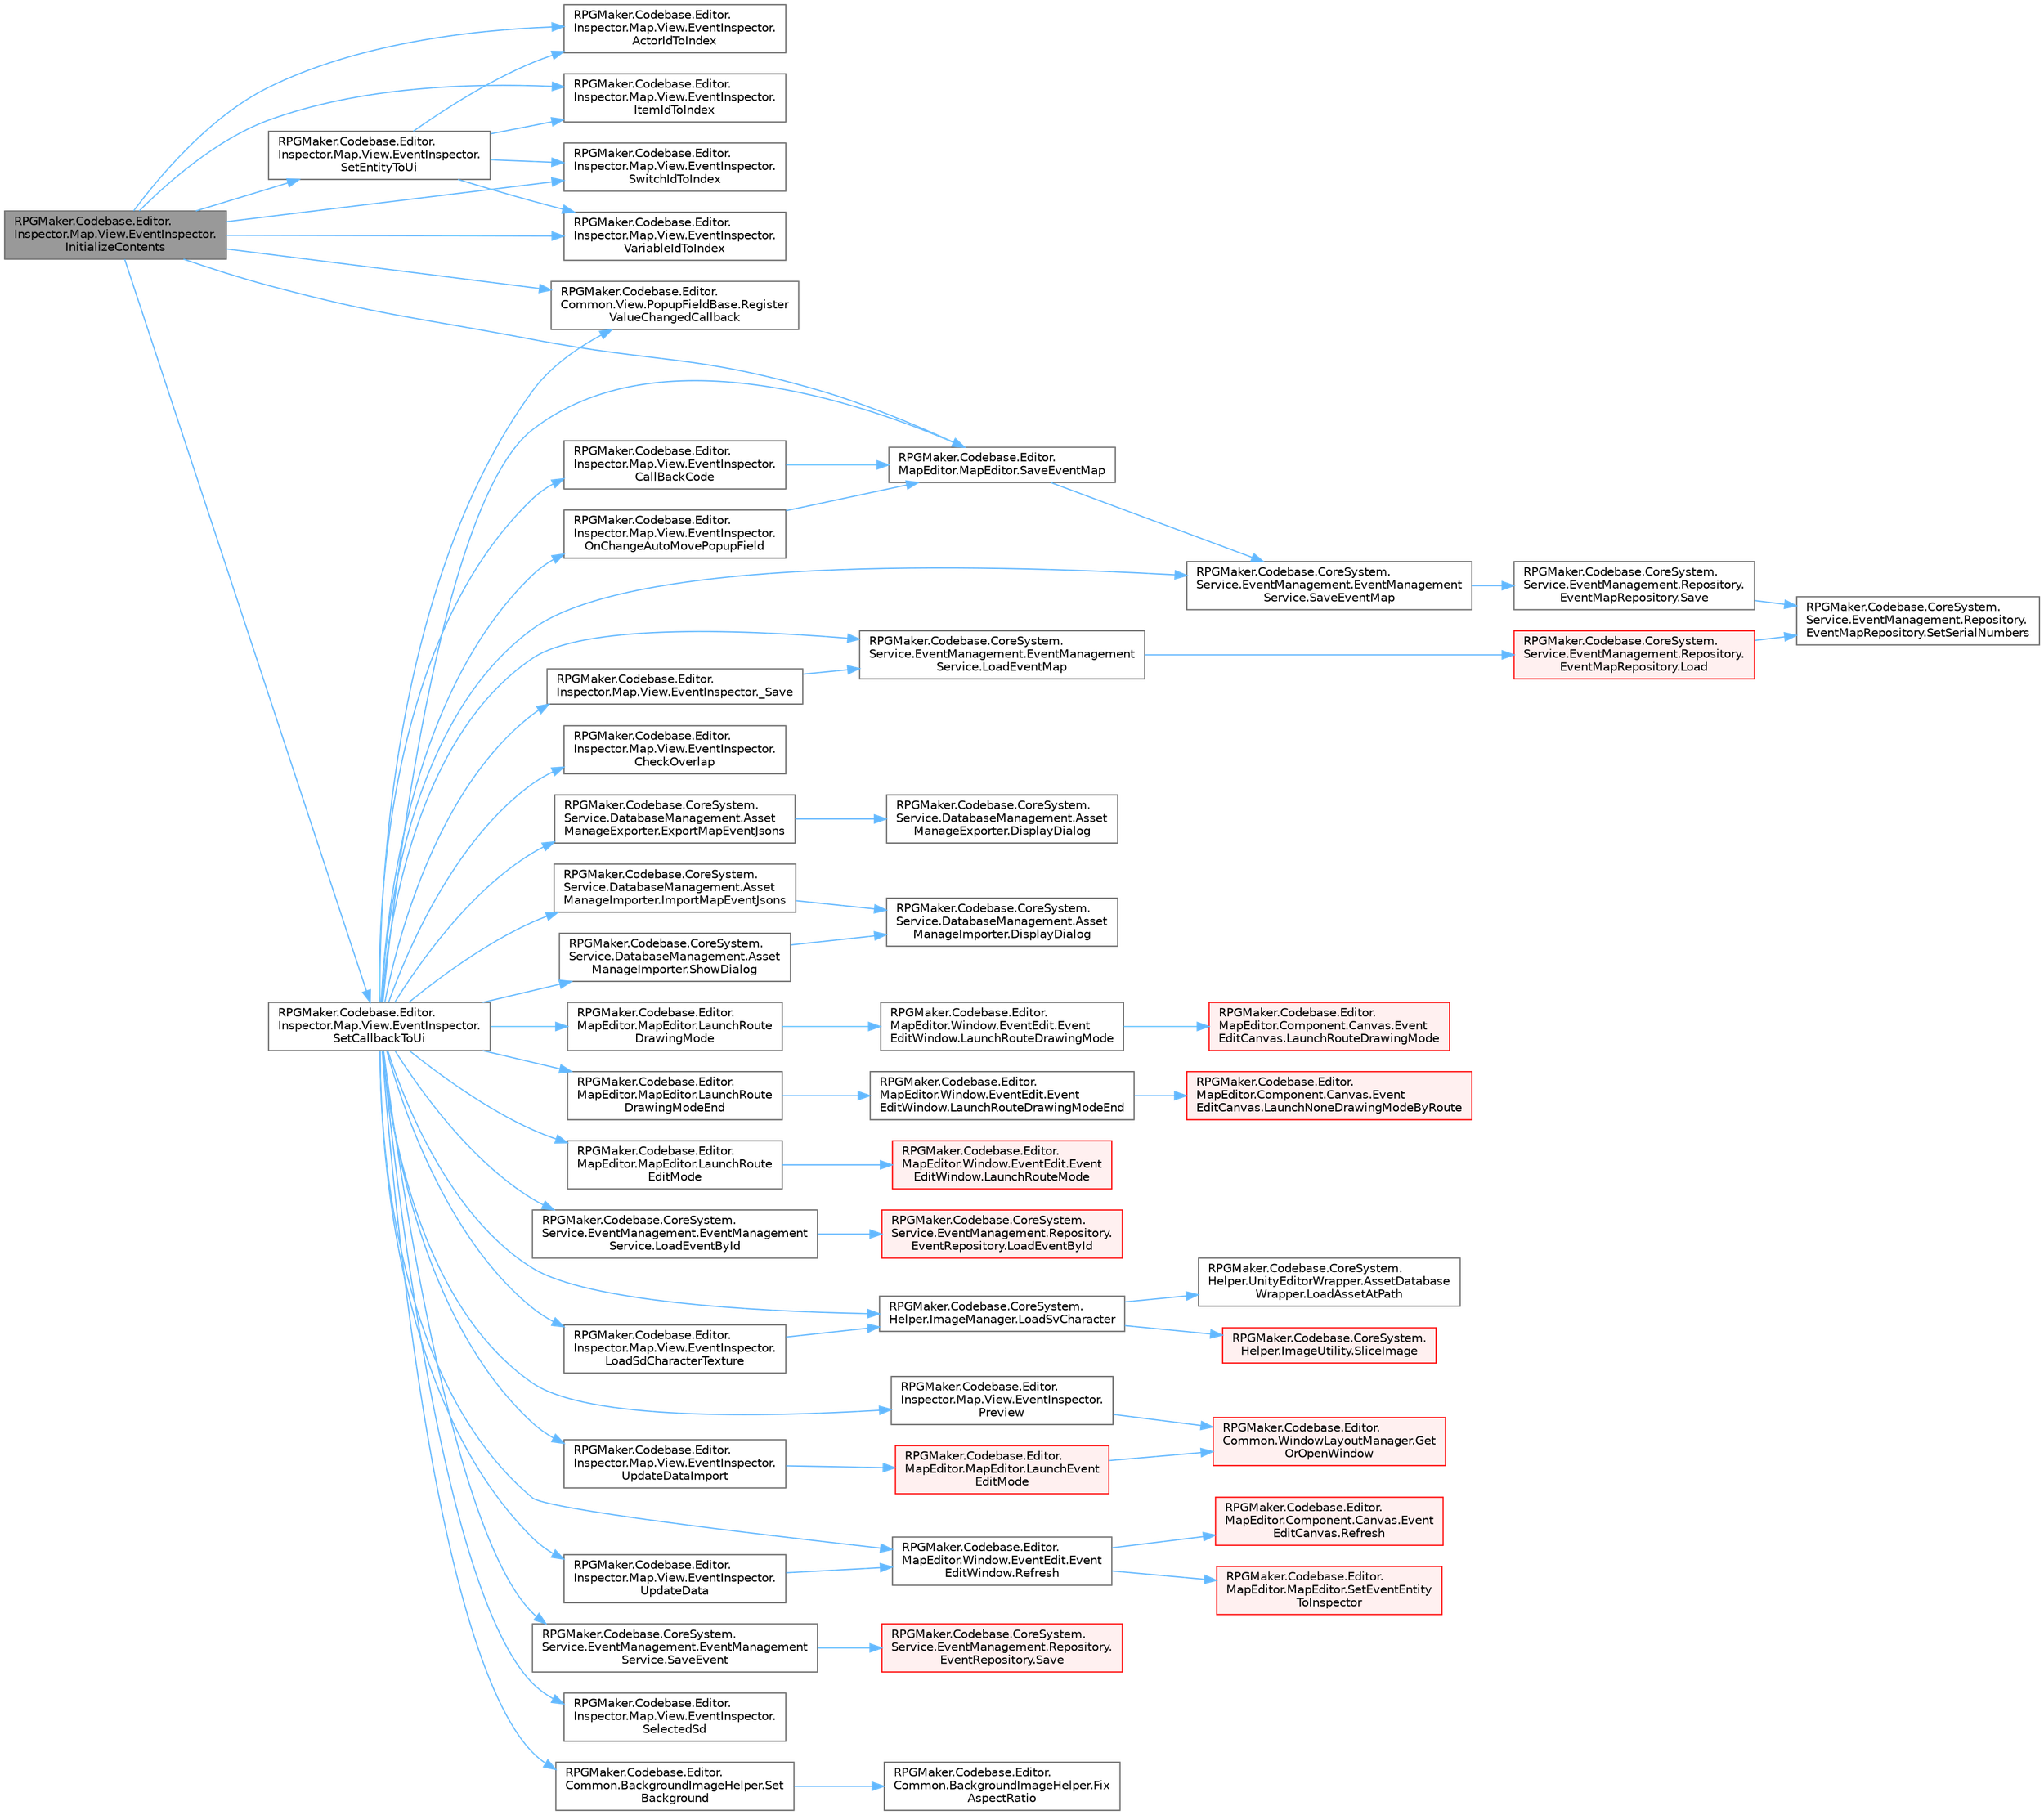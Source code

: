 digraph "RPGMaker.Codebase.Editor.Inspector.Map.View.EventInspector.InitializeContents"
{
 // LATEX_PDF_SIZE
  bgcolor="transparent";
  edge [fontname=Helvetica,fontsize=10,labelfontname=Helvetica,labelfontsize=10];
  node [fontname=Helvetica,fontsize=10,shape=box,height=0.2,width=0.4];
  rankdir="LR";
  Node1 [id="Node000001",label="RPGMaker.Codebase.Editor.\lInspector.Map.View.EventInspector.\lInitializeContents",height=0.2,width=0.4,color="gray40", fillcolor="grey60", style="filled", fontcolor="black",tooltip="初期化処理"];
  Node1 -> Node2 [id="edge1_Node000001_Node000002",color="steelblue1",style="solid",tooltip=" "];
  Node2 [id="Node000002",label="RPGMaker.Codebase.Editor.\lInspector.Map.View.EventInspector.\lActorIdToIndex",height=0.2,width=0.4,color="grey40", fillcolor="white", style="filled",URL="$d1/d3b/class_r_p_g_maker_1_1_codebase_1_1_editor_1_1_inspector_1_1_map_1_1_view_1_1_event_inspector.html#a7bcf339fee6187ea8453eda9c4dd009a",tooltip=" "];
  Node1 -> Node3 [id="edge2_Node000001_Node000003",color="steelblue1",style="solid",tooltip=" "];
  Node3 [id="Node000003",label="RPGMaker.Codebase.Editor.\lInspector.Map.View.EventInspector.\lItemIdToIndex",height=0.2,width=0.4,color="grey40", fillcolor="white", style="filled",URL="$d1/d3b/class_r_p_g_maker_1_1_codebase_1_1_editor_1_1_inspector_1_1_map_1_1_view_1_1_event_inspector.html#a1a71e7c719115025ccd69f623918c736",tooltip=" "];
  Node1 -> Node4 [id="edge3_Node000001_Node000004",color="steelblue1",style="solid",tooltip=" "];
  Node4 [id="Node000004",label="RPGMaker.Codebase.Editor.\lCommon.View.PopupFieldBase.Register\lValueChangedCallback",height=0.2,width=0.4,color="grey40", fillcolor="white", style="filled",URL="$d2/db4/class_r_p_g_maker_1_1_codebase_1_1_editor_1_1_common_1_1_view_1_1_popup_field_base.html#a7d074afa4a6d3312171fbdaa8b86aafa",tooltip=" "];
  Node1 -> Node5 [id="edge4_Node000001_Node000005",color="steelblue1",style="solid",tooltip=" "];
  Node5 [id="Node000005",label="RPGMaker.Codebase.Editor.\lMapEditor.MapEditor.SaveEventMap",height=0.2,width=0.4,color="grey40", fillcolor="white", style="filled",URL="$d1/d2d/class_r_p_g_maker_1_1_codebase_1_1_editor_1_1_map_editor_1_1_map_editor.html#a1c8cd63711ea7ab1bb0379a43b58a0c2",tooltip=" "];
  Node5 -> Node6 [id="edge5_Node000005_Node000006",color="steelblue1",style="solid",tooltip=" "];
  Node6 [id="Node000006",label="RPGMaker.Codebase.CoreSystem.\lService.EventManagement.EventManagement\lService.SaveEventMap",height=0.2,width=0.4,color="grey40", fillcolor="white", style="filled",URL="$d5/d7b/class_r_p_g_maker_1_1_codebase_1_1_core_system_1_1_service_1_1_event_management_1_1_event_management_service.html#a19234ca1bbe589fd6dc85d763c0321ac",tooltip=" "];
  Node6 -> Node7 [id="edge6_Node000006_Node000007",color="steelblue1",style="solid",tooltip=" "];
  Node7 [id="Node000007",label="RPGMaker.Codebase.CoreSystem.\lService.EventManagement.Repository.\lEventMapRepository.Save",height=0.2,width=0.4,color="grey40", fillcolor="white", style="filled",URL="$d1/d3b/class_r_p_g_maker_1_1_codebase_1_1_core_system_1_1_service_1_1_event_management_1_1_repository_1_1_event_map_repository.html#ab1209ffc8f804e563d931809032c5012",tooltip=" "];
  Node7 -> Node8 [id="edge7_Node000007_Node000008",color="steelblue1",style="solid",tooltip=" "];
  Node8 [id="Node000008",label="RPGMaker.Codebase.CoreSystem.\lService.EventManagement.Repository.\lEventMapRepository.SetSerialNumbers",height=0.2,width=0.4,color="grey40", fillcolor="white", style="filled",URL="$d1/d3b/class_r_p_g_maker_1_1_codebase_1_1_core_system_1_1_service_1_1_event_management_1_1_repository_1_1_event_map_repository.html#af0aa21f90268eb6be10d3d00a9e5e2bf",tooltip=" "];
  Node1 -> Node9 [id="edge8_Node000001_Node000009",color="steelblue1",style="solid",tooltip=" "];
  Node9 [id="Node000009",label="RPGMaker.Codebase.Editor.\lInspector.Map.View.EventInspector.\lSetCallbackToUi",height=0.2,width=0.4,color="grey40", fillcolor="white", style="filled",URL="$d1/d3b/class_r_p_g_maker_1_1_codebase_1_1_editor_1_1_inspector_1_1_map_1_1_view_1_1_event_inspector.html#aea628a54f04e14d379c90d79d8d63e7a",tooltip=" "];
  Node9 -> Node10 [id="edge9_Node000009_Node000010",color="steelblue1",style="solid",tooltip=" "];
  Node10 [id="Node000010",label="RPGMaker.Codebase.Editor.\lInspector.Map.View.EventInspector._Save",height=0.2,width=0.4,color="grey40", fillcolor="white", style="filled",URL="$d1/d3b/class_r_p_g_maker_1_1_codebase_1_1_editor_1_1_inspector_1_1_map_1_1_view_1_1_event_inspector.html#aa24da5e85a04a8bc8937a3905b897bce",tooltip=" "];
  Node10 -> Node11 [id="edge10_Node000010_Node000011",color="steelblue1",style="solid",tooltip=" "];
  Node11 [id="Node000011",label="RPGMaker.Codebase.CoreSystem.\lService.EventManagement.EventManagement\lService.LoadEventMap",height=0.2,width=0.4,color="grey40", fillcolor="white", style="filled",URL="$d5/d7b/class_r_p_g_maker_1_1_codebase_1_1_core_system_1_1_service_1_1_event_management_1_1_event_management_service.html#aa63d78cbfcaaf1b54776075b618d80b1",tooltip=" "];
  Node11 -> Node12 [id="edge11_Node000011_Node000012",color="steelblue1",style="solid",tooltip=" "];
  Node12 [id="Node000012",label="RPGMaker.Codebase.CoreSystem.\lService.EventManagement.Repository.\lEventMapRepository.Load",height=0.2,width=0.4,color="red", fillcolor="#FFF0F0", style="filled",URL="$d1/d3b/class_r_p_g_maker_1_1_codebase_1_1_core_system_1_1_service_1_1_event_management_1_1_repository_1_1_event_map_repository.html#aba320b51a3cd406f63408413d317fe65",tooltip=" "];
  Node12 -> Node8 [id="edge12_Node000012_Node000008",color="steelblue1",style="solid",tooltip=" "];
  Node9 -> Node14 [id="edge13_Node000009_Node000014",color="steelblue1",style="solid",tooltip=" "];
  Node14 [id="Node000014",label="RPGMaker.Codebase.Editor.\lInspector.Map.View.EventInspector.\lCallBackCode",height=0.2,width=0.4,color="grey40", fillcolor="white", style="filled",URL="$d1/d3b/class_r_p_g_maker_1_1_codebase_1_1_editor_1_1_inspector_1_1_map_1_1_view_1_1_event_inspector.html#a190bd00af2a6235599bb194080ab6283",tooltip="マップで入力したルート指定が入った配列を返却"];
  Node14 -> Node5 [id="edge14_Node000014_Node000005",color="steelblue1",style="solid",tooltip=" "];
  Node9 -> Node15 [id="edge15_Node000009_Node000015",color="steelblue1",style="solid",tooltip=" "];
  Node15 [id="Node000015",label="RPGMaker.Codebase.Editor.\lInspector.Map.View.EventInspector.\lCheckOverlap",height=0.2,width=0.4,color="grey40", fillcolor="white", style="filled",URL="$d1/d3b/class_r_p_g_maker_1_1_codebase_1_1_editor_1_1_inspector_1_1_map_1_1_view_1_1_event_inspector.html#a72e7a5b83a0e2343cd9cdcceb7472b10",tooltip=" "];
  Node9 -> Node16 [id="edge16_Node000009_Node000016",color="steelblue1",style="solid",tooltip=" "];
  Node16 [id="Node000016",label="RPGMaker.Codebase.CoreSystem.\lService.DatabaseManagement.Asset\lManageExporter.ExportMapEventJsons",height=0.2,width=0.4,color="grey40", fillcolor="white", style="filled",URL="$d8/d9e/class_r_p_g_maker_1_1_codebase_1_1_core_system_1_1_service_1_1_database_management_1_1_asset_manage_exporter.html#ad420db7f262eb9a5bc5979743d3211f6",tooltip=" "];
  Node16 -> Node17 [id="edge17_Node000016_Node000017",color="steelblue1",style="solid",tooltip=" "];
  Node17 [id="Node000017",label="RPGMaker.Codebase.CoreSystem.\lService.DatabaseManagement.Asset\lManageExporter.DisplayDialog",height=0.2,width=0.4,color="grey40", fillcolor="white", style="filled",URL="$d8/d9e/class_r_p_g_maker_1_1_codebase_1_1_core_system_1_1_service_1_1_database_management_1_1_asset_manage_exporter.html#aee82473dc6e6e643e0dac03d901ffbef",tooltip=" "];
  Node9 -> Node18 [id="edge18_Node000009_Node000018",color="steelblue1",style="solid",tooltip=" "];
  Node18 [id="Node000018",label="RPGMaker.Codebase.CoreSystem.\lService.DatabaseManagement.Asset\lManageImporter.ImportMapEventJsons",height=0.2,width=0.4,color="grey40", fillcolor="white", style="filled",URL="$d8/d0a/class_r_p_g_maker_1_1_codebase_1_1_core_system_1_1_service_1_1_database_management_1_1_asset_manage_importer.html#a832e0a31d41b9303ae11698a50839289",tooltip=" "];
  Node18 -> Node19 [id="edge19_Node000018_Node000019",color="steelblue1",style="solid",tooltip=" "];
  Node19 [id="Node000019",label="RPGMaker.Codebase.CoreSystem.\lService.DatabaseManagement.Asset\lManageImporter.DisplayDialog",height=0.2,width=0.4,color="grey40", fillcolor="white", style="filled",URL="$d8/d0a/class_r_p_g_maker_1_1_codebase_1_1_core_system_1_1_service_1_1_database_management_1_1_asset_manage_importer.html#af69d6cafe71797aad8b8c1436de9c439",tooltip=" "];
  Node9 -> Node20 [id="edge20_Node000009_Node000020",color="steelblue1",style="solid",tooltip=" "];
  Node20 [id="Node000020",label="RPGMaker.Codebase.Editor.\lMapEditor.MapEditor.LaunchRoute\lDrawingMode",height=0.2,width=0.4,color="grey40", fillcolor="white", style="filled",URL="$d1/d2d/class_r_p_g_maker_1_1_codebase_1_1_editor_1_1_map_editor_1_1_map_editor.html#a3156fab9eccbdd942db78e082cf3de77",tooltip=" "];
  Node20 -> Node21 [id="edge21_Node000020_Node000021",color="steelblue1",style="solid",tooltip=" "];
  Node21 [id="Node000021",label="RPGMaker.Codebase.Editor.\lMapEditor.Window.EventEdit.Event\lEditWindow.LaunchRouteDrawingMode",height=0.2,width=0.4,color="grey40", fillcolor="white", style="filled",URL="$db/d92/class_r_p_g_maker_1_1_codebase_1_1_editor_1_1_map_editor_1_1_window_1_1_event_edit_1_1_event_edit_window.html#a775738b359a83518b2a58b3780281a8f",tooltip=" "];
  Node21 -> Node22 [id="edge22_Node000021_Node000022",color="steelblue1",style="solid",tooltip=" "];
  Node22 [id="Node000022",label="RPGMaker.Codebase.Editor.\lMapEditor.Component.Canvas.Event\lEditCanvas.LaunchRouteDrawingMode",height=0.2,width=0.4,color="red", fillcolor="#FFF0F0", style="filled",URL="$df/d64/class_r_p_g_maker_1_1_codebase_1_1_editor_1_1_map_editor_1_1_component_1_1_canvas_1_1_event_edit_canvas.html#a106ebf0b5f2eac9e25c1fd04f3a1bf36",tooltip=" "];
  Node9 -> Node27 [id="edge23_Node000009_Node000027",color="steelblue1",style="solid",tooltip=" "];
  Node27 [id="Node000027",label="RPGMaker.Codebase.Editor.\lMapEditor.MapEditor.LaunchRoute\lDrawingModeEnd",height=0.2,width=0.4,color="grey40", fillcolor="white", style="filled",URL="$d1/d2d/class_r_p_g_maker_1_1_codebase_1_1_editor_1_1_map_editor_1_1_map_editor.html#a45bb91c0a72f07188c48f287ceb60e48",tooltip=" "];
  Node27 -> Node28 [id="edge24_Node000027_Node000028",color="steelblue1",style="solid",tooltip=" "];
  Node28 [id="Node000028",label="RPGMaker.Codebase.Editor.\lMapEditor.Window.EventEdit.Event\lEditWindow.LaunchRouteDrawingModeEnd",height=0.2,width=0.4,color="grey40", fillcolor="white", style="filled",URL="$db/d92/class_r_p_g_maker_1_1_codebase_1_1_editor_1_1_map_editor_1_1_window_1_1_event_edit_1_1_event_edit_window.html#a35fac8dd8dbc5a729fae2515c8538750",tooltip=" "];
  Node28 -> Node29 [id="edge25_Node000028_Node000029",color="steelblue1",style="solid",tooltip=" "];
  Node29 [id="Node000029",label="RPGMaker.Codebase.Editor.\lMapEditor.Component.Canvas.Event\lEditCanvas.LaunchNoneDrawingModeByRoute",height=0.2,width=0.4,color="red", fillcolor="#FFF0F0", style="filled",URL="$df/d64/class_r_p_g_maker_1_1_codebase_1_1_editor_1_1_map_editor_1_1_component_1_1_canvas_1_1_event_edit_canvas.html#ada2296128eee9e517fbbbd469d52186c",tooltip=" "];
  Node9 -> Node30 [id="edge26_Node000009_Node000030",color="steelblue1",style="solid",tooltip=" "];
  Node30 [id="Node000030",label="RPGMaker.Codebase.Editor.\lMapEditor.MapEditor.LaunchRoute\lEditMode",height=0.2,width=0.4,color="grey40", fillcolor="white", style="filled",URL="$d1/d2d/class_r_p_g_maker_1_1_codebase_1_1_editor_1_1_map_editor_1_1_map_editor.html#a9c64eff1eff824b42eefa5cb5ea465fd",tooltip=" "];
  Node30 -> Node31 [id="edge27_Node000030_Node000031",color="steelblue1",style="solid",tooltip=" "];
  Node31 [id="Node000031",label="RPGMaker.Codebase.Editor.\lMapEditor.Window.EventEdit.Event\lEditWindow.LaunchRouteMode",height=0.2,width=0.4,color="red", fillcolor="#FFF0F0", style="filled",URL="$db/d92/class_r_p_g_maker_1_1_codebase_1_1_editor_1_1_map_editor_1_1_window_1_1_event_edit_1_1_event_edit_window.html#ab4253129ac33925f52b5240b1223a284",tooltip=" "];
  Node9 -> Node34 [id="edge28_Node000009_Node000034",color="steelblue1",style="solid",tooltip=" "];
  Node34 [id="Node000034",label="RPGMaker.Codebase.CoreSystem.\lService.EventManagement.EventManagement\lService.LoadEventById",height=0.2,width=0.4,color="grey40", fillcolor="white", style="filled",URL="$d5/d7b/class_r_p_g_maker_1_1_codebase_1_1_core_system_1_1_service_1_1_event_management_1_1_event_management_service.html#a4e1dc5db011486a39e9697a728b9db5b",tooltip=" "];
  Node34 -> Node35 [id="edge29_Node000034_Node000035",color="steelblue1",style="solid",tooltip=" "];
  Node35 [id="Node000035",label="RPGMaker.Codebase.CoreSystem.\lService.EventManagement.Repository.\lEventRepository.LoadEventById",height=0.2,width=0.4,color="red", fillcolor="#FFF0F0", style="filled",URL="$d9/d21/class_r_p_g_maker_1_1_codebase_1_1_core_system_1_1_service_1_1_event_management_1_1_repository_1_1_event_repository.html#a58235cb94c0e62e7dd2ec36e5261efea",tooltip=" "];
  Node9 -> Node11 [id="edge30_Node000009_Node000011",color="steelblue1",style="solid",tooltip=" "];
  Node9 -> Node38 [id="edge31_Node000009_Node000038",color="steelblue1",style="solid",tooltip=" "];
  Node38 [id="Node000038",label="RPGMaker.Codebase.Editor.\lInspector.Map.View.EventInspector.\lLoadSdCharacterTexture",height=0.2,width=0.4,color="grey40", fillcolor="white", style="filled",URL="$d1/d3b/class_r_p_g_maker_1_1_codebase_1_1_editor_1_1_inspector_1_1_map_1_1_view_1_1_event_inspector.html#a4a1348e47690efa05e396c2e1520ffe8",tooltip=" "];
  Node38 -> Node39 [id="edge32_Node000038_Node000039",color="steelblue1",style="solid",tooltip=" "];
  Node39 [id="Node000039",label="RPGMaker.Codebase.CoreSystem.\lHelper.ImageManager.LoadSvCharacter",height=0.2,width=0.4,color="grey40", fillcolor="white", style="filled",URL="$d3/db5/class_r_p_g_maker_1_1_codebase_1_1_core_system_1_1_helper_1_1_image_manager.html#a62e57741c25fd16cd5add4507dfb3ddd",tooltip=" "];
  Node39 -> Node40 [id="edge33_Node000039_Node000040",color="steelblue1",style="solid",tooltip=" "];
  Node40 [id="Node000040",label="RPGMaker.Codebase.CoreSystem.\lHelper.UnityEditorWrapper.AssetDatabase\lWrapper.LoadAssetAtPath",height=0.2,width=0.4,color="grey40", fillcolor="white", style="filled",URL="$d9/d20/class_r_p_g_maker_1_1_codebase_1_1_core_system_1_1_helper_1_1_unity_editor_wrapper_1_1_asset_database_wrapper.html#a471f932b0479bad28c9fd1b02f1d5d7a",tooltip=" "];
  Node39 -> Node41 [id="edge34_Node000039_Node000041",color="steelblue1",style="solid",tooltip=" "];
  Node41 [id="Node000041",label="RPGMaker.Codebase.CoreSystem.\lHelper.ImageUtility.SliceImage",height=0.2,width=0.4,color="red", fillcolor="#FFF0F0", style="filled",URL="$d3/d4a/class_r_p_g_maker_1_1_codebase_1_1_core_system_1_1_helper_1_1_image_utility.html#a44282a43a79aeba7ca1f677d9a1b8617",tooltip=" "];
  Node9 -> Node39 [id="edge35_Node000009_Node000039",color="steelblue1",style="solid",tooltip=" "];
  Node9 -> Node46 [id="edge36_Node000009_Node000046",color="steelblue1",style="solid",tooltip=" "];
  Node46 [id="Node000046",label="RPGMaker.Codebase.Editor.\lInspector.Map.View.EventInspector.\lOnChangeAutoMovePopupField",height=0.2,width=0.4,color="grey40", fillcolor="white", style="filled",URL="$d1/d3b/class_r_p_g_maker_1_1_codebase_1_1_editor_1_1_inspector_1_1_map_1_1_view_1_1_event_inspector.html#aa7ef88a6f1b78a7a9dcc14337b7beeba",tooltip=" "];
  Node46 -> Node5 [id="edge37_Node000046_Node000005",color="steelblue1",style="solid",tooltip=" "];
  Node9 -> Node47 [id="edge38_Node000009_Node000047",color="steelblue1",style="solid",tooltip=" "];
  Node47 [id="Node000047",label="RPGMaker.Codebase.Editor.\lInspector.Map.View.EventInspector.\lPreview",height=0.2,width=0.4,color="grey40", fillcolor="white", style="filled",URL="$d1/d3b/class_r_p_g_maker_1_1_codebase_1_1_editor_1_1_inspector_1_1_map_1_1_view_1_1_event_inspector.html#a4c19c6f531a01c5b14b20670e4d438fd",tooltip=" "];
  Node47 -> Node48 [id="edge39_Node000047_Node000048",color="steelblue1",style="solid",tooltip=" "];
  Node48 [id="Node000048",label="RPGMaker.Codebase.Editor.\lCommon.WindowLayoutManager.Get\lOrOpenWindow",height=0.2,width=0.4,color="red", fillcolor="#FFF0F0", style="filled",URL="$d1/dcb/class_r_p_g_maker_1_1_codebase_1_1_editor_1_1_common_1_1_window_layout_manager.html#a800df5ea8f1279e857a7930eadc791c4",tooltip=" "];
  Node9 -> Node50 [id="edge40_Node000009_Node000050",color="steelblue1",style="solid",tooltip=" "];
  Node50 [id="Node000050",label="RPGMaker.Codebase.Editor.\lMapEditor.Window.EventEdit.Event\lEditWindow.Refresh",height=0.2,width=0.4,color="grey40", fillcolor="white", style="filled",URL="$db/d92/class_r_p_g_maker_1_1_codebase_1_1_editor_1_1_map_editor_1_1_window_1_1_event_edit_1_1_event_edit_window.html#a7c14942946148397f62c7b4fc3d011d9",tooltip=" "];
  Node50 -> Node51 [id="edge41_Node000050_Node000051",color="steelblue1",style="solid",tooltip=" "];
  Node51 [id="Node000051",label="RPGMaker.Codebase.Editor.\lMapEditor.Component.Canvas.Event\lEditCanvas.Refresh",height=0.2,width=0.4,color="red", fillcolor="#FFF0F0", style="filled",URL="$df/d64/class_r_p_g_maker_1_1_codebase_1_1_editor_1_1_map_editor_1_1_component_1_1_canvas_1_1_event_edit_canvas.html#a78803b998253513023cb9706e7ed1f94",tooltip=" "];
  Node50 -> Node153 [id="edge42_Node000050_Node000153",color="steelblue1",style="solid",tooltip=" "];
  Node153 [id="Node000153",label="RPGMaker.Codebase.Editor.\lMapEditor.MapEditor.SetEventEntity\lToInspector",height=0.2,width=0.4,color="red", fillcolor="#FFF0F0", style="filled",URL="$d1/d2d/class_r_p_g_maker_1_1_codebase_1_1_editor_1_1_map_editor_1_1_map_editor.html#a23a1ba9b650a88130a6ad3e9ab868842",tooltip=" "];
  Node9 -> Node4 [id="edge43_Node000009_Node000004",color="steelblue1",style="solid",tooltip=" "];
  Node9 -> Node72 [id="edge44_Node000009_Node000072",color="steelblue1",style="solid",tooltip=" "];
  Node72 [id="Node000072",label="RPGMaker.Codebase.CoreSystem.\lService.EventManagement.EventManagement\lService.SaveEvent",height=0.2,width=0.4,color="grey40", fillcolor="white", style="filled",URL="$d5/d7b/class_r_p_g_maker_1_1_codebase_1_1_core_system_1_1_service_1_1_event_management_1_1_event_management_service.html#ab4076d36d7d412ee2420c7e81d02ab4a",tooltip=" "];
  Node72 -> Node73 [id="edge45_Node000072_Node000073",color="steelblue1",style="solid",tooltip=" "];
  Node73 [id="Node000073",label="RPGMaker.Codebase.CoreSystem.\lService.EventManagement.Repository.\lEventRepository.Save",height=0.2,width=0.4,color="red", fillcolor="#FFF0F0", style="filled",URL="$d9/d21/class_r_p_g_maker_1_1_codebase_1_1_core_system_1_1_service_1_1_event_management_1_1_repository_1_1_event_repository.html#a85d97192a962f0e45d63429ec5e5dc2d",tooltip=" "];
  Node9 -> Node6 [id="edge46_Node000009_Node000006",color="steelblue1",style="solid",tooltip=" "];
  Node9 -> Node5 [id="edge47_Node000009_Node000005",color="steelblue1",style="solid",tooltip=" "];
  Node9 -> Node168 [id="edge48_Node000009_Node000168",color="steelblue1",style="solid",tooltip=" "];
  Node168 [id="Node000168",label="RPGMaker.Codebase.Editor.\lInspector.Map.View.EventInspector.\lSelectedSd",height=0.2,width=0.4,color="grey40", fillcolor="white", style="filled",URL="$d1/d3b/class_r_p_g_maker_1_1_codebase_1_1_editor_1_1_inspector_1_1_map_1_1_view_1_1_event_inspector.html#ac867d562988f698a1a29eb3ef16b05fe",tooltip=" "];
  Node9 -> Node169 [id="edge49_Node000009_Node000169",color="steelblue1",style="solid",tooltip=" "];
  Node169 [id="Node000169",label="RPGMaker.Codebase.Editor.\lCommon.BackgroundImageHelper.Set\lBackground",height=0.2,width=0.4,color="grey40", fillcolor="white", style="filled",URL="$d5/df7/class_r_p_g_maker_1_1_codebase_1_1_editor_1_1_common_1_1_background_image_helper.html#a1de7ce4ee0531fdc93fb8aff2cbdf02e",tooltip="背景画像の設定 引数1:設定対象(VisualElement) 引数2:表示領域の幅、高さ(Vector2Int) 引数3:対象のテクスチャ 引数4:画像サイズをピクセル数で指定するかパーセントで指定す..."];
  Node169 -> Node170 [id="edge50_Node000169_Node000170",color="steelblue1",style="solid",tooltip=" "];
  Node170 [id="Node000170",label="RPGMaker.Codebase.Editor.\lCommon.BackgroundImageHelper.Fix\lAspectRatio",height=0.2,width=0.4,color="grey40", fillcolor="white", style="filled",URL="$d5/df7/class_r_p_g_maker_1_1_codebase_1_1_editor_1_1_common_1_1_background_image_helper.html#a9efd5a671f44a0ca94270e707a15d2ec",tooltip="背景画像の設定 引数1:設定対象(VisualElement) 引数2:表示領域の幅、高さ(Vector2Int) 引数3:対象のテクスチャ 引数4:画像サイズをピクセル数で指定するかパーセントで指定す..."];
  Node9 -> Node171 [id="edge51_Node000009_Node000171",color="steelblue1",style="solid",tooltip=" "];
  Node171 [id="Node000171",label="RPGMaker.Codebase.CoreSystem.\lService.DatabaseManagement.Asset\lManageImporter.ShowDialog",height=0.2,width=0.4,color="grey40", fillcolor="white", style="filled",URL="$d8/d0a/class_r_p_g_maker_1_1_codebase_1_1_core_system_1_1_service_1_1_database_management_1_1_asset_manage_importer.html#aa3b0dba757fc9050bc796ad6bb5823b2",tooltip="成功又は失敗のダイアログ表示"];
  Node171 -> Node19 [id="edge52_Node000171_Node000019",color="steelblue1",style="solid",tooltip=" "];
  Node9 -> Node172 [id="edge53_Node000009_Node000172",color="steelblue1",style="solid",tooltip=" "];
  Node172 [id="Node000172",label="RPGMaker.Codebase.Editor.\lInspector.Map.View.EventInspector.\lUpdateData",height=0.2,width=0.4,color="grey40", fillcolor="white", style="filled",URL="$d1/d3b/class_r_p_g_maker_1_1_codebase_1_1_editor_1_1_inspector_1_1_map_1_1_view_1_1_event_inspector.html#aaa8ef139f586dfa5b220590c2bc59788",tooltip=" "];
  Node172 -> Node50 [id="edge54_Node000172_Node000050",color="steelblue1",style="solid",tooltip=" "];
  Node9 -> Node173 [id="edge55_Node000009_Node000173",color="steelblue1",style="solid",tooltip=" "];
  Node173 [id="Node000173",label="RPGMaker.Codebase.Editor.\lInspector.Map.View.EventInspector.\lUpdateDataImport",height=0.2,width=0.4,color="grey40", fillcolor="white", style="filled",URL="$d1/d3b/class_r_p_g_maker_1_1_codebase_1_1_editor_1_1_inspector_1_1_map_1_1_view_1_1_event_inspector.html#a178f3e886fb5f32d95fd545ba39536a0",tooltip=" "];
  Node173 -> Node98 [id="edge56_Node000173_Node000098",color="steelblue1",style="solid",tooltip=" "];
  Node98 [id="Node000098",label="RPGMaker.Codebase.Editor.\lMapEditor.MapEditor.LaunchEvent\lEditMode",height=0.2,width=0.4,color="red", fillcolor="#FFF0F0", style="filled",URL="$d1/d2d/class_r_p_g_maker_1_1_codebase_1_1_editor_1_1_map_editor_1_1_map_editor.html#a9332dde4703a160f0ccb15baac16bbe6",tooltip=" "];
  Node98 -> Node48 [id="edge57_Node000098_Node000048",color="steelblue1",style="solid",tooltip=" "];
  Node1 -> Node174 [id="edge58_Node000001_Node000174",color="steelblue1",style="solid",tooltip=" "];
  Node174 [id="Node000174",label="RPGMaker.Codebase.Editor.\lInspector.Map.View.EventInspector.\lSetEntityToUi",height=0.2,width=0.4,color="grey40", fillcolor="white", style="filled",URL="$d1/d3b/class_r_p_g_maker_1_1_codebase_1_1_editor_1_1_inspector_1_1_map_1_1_view_1_1_event_inspector.html#adebbda0850de57cfb2fa0922ab8bcd39",tooltip=" "];
  Node174 -> Node2 [id="edge59_Node000174_Node000002",color="steelblue1",style="solid",tooltip=" "];
  Node174 -> Node3 [id="edge60_Node000174_Node000003",color="steelblue1",style="solid",tooltip=" "];
  Node174 -> Node175 [id="edge61_Node000174_Node000175",color="steelblue1",style="solid",tooltip=" "];
  Node175 [id="Node000175",label="RPGMaker.Codebase.Editor.\lInspector.Map.View.EventInspector.\lSwitchIdToIndex",height=0.2,width=0.4,color="grey40", fillcolor="white", style="filled",URL="$d1/d3b/class_r_p_g_maker_1_1_codebase_1_1_editor_1_1_inspector_1_1_map_1_1_view_1_1_event_inspector.html#a0110a4e0463d69c90a57d18097a00eb9",tooltip=" "];
  Node174 -> Node176 [id="edge62_Node000174_Node000176",color="steelblue1",style="solid",tooltip=" "];
  Node176 [id="Node000176",label="RPGMaker.Codebase.Editor.\lInspector.Map.View.EventInspector.\lVariableIdToIndex",height=0.2,width=0.4,color="grey40", fillcolor="white", style="filled",URL="$d1/d3b/class_r_p_g_maker_1_1_codebase_1_1_editor_1_1_inspector_1_1_map_1_1_view_1_1_event_inspector.html#ae15ff7297edde3c032f8c8bd4e458c97",tooltip=" "];
  Node1 -> Node175 [id="edge63_Node000001_Node000175",color="steelblue1",style="solid",tooltip=" "];
  Node1 -> Node176 [id="edge64_Node000001_Node000176",color="steelblue1",style="solid",tooltip=" "];
}
